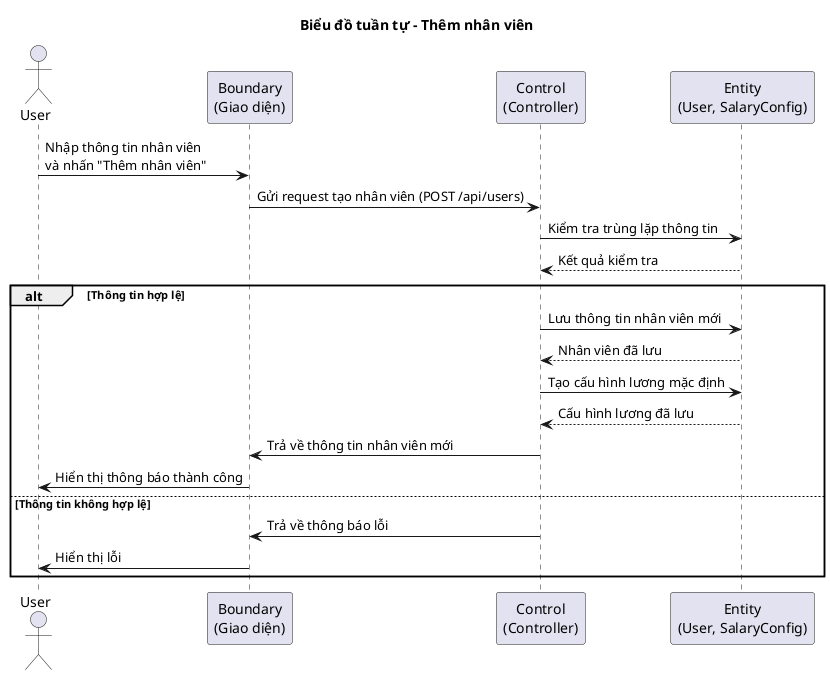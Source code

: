 @startuml
actor User
participant "Boundary\n(Giao diện)" as Boundary
participant "Control\n(Controller)" as Control
participant "Entity\n(User, SalaryConfig)" as Entity

title Biểu đồ tuần tự - Thêm nhân viên

User -> Boundary : Nhập thông tin nhân viên\nvà nhấn "Thêm nhân viên"
Boundary -> Control : Gửi request tạo nhân viên (POST /api/users)
Control -> Entity : Kiểm tra trùng lặp thông tin
Entity --> Control : Kết quả kiểm tra
alt Thông tin hợp lệ
    Control -> Entity : Lưu thông tin nhân viên mới
    Entity --> Control : Nhân viên đã lưu
    Control -> Entity : Tạo cấu hình lương mặc định
    Entity --> Control : Cấu hình lương đã lưu
    Control -> Boundary : Trả về thông tin nhân viên mới
    Boundary -> User : Hiển thị thông báo thành công
else Thông tin không hợp lệ
    Control -> Boundary : Trả về thông báo lỗi
    Boundary -> User : Hiển thị lỗi
end
@enduml